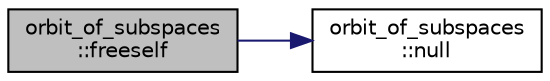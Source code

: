 digraph "orbit_of_subspaces::freeself"
{
  edge [fontname="Helvetica",fontsize="10",labelfontname="Helvetica",labelfontsize="10"];
  node [fontname="Helvetica",fontsize="10",shape=record];
  rankdir="LR";
  Node87 [label="orbit_of_subspaces\l::freeself",height=0.2,width=0.4,color="black", fillcolor="grey75", style="filled", fontcolor="black"];
  Node87 -> Node88 [color="midnightblue",fontsize="10",style="solid",fontname="Helvetica"];
  Node88 [label="orbit_of_subspaces\l::null",height=0.2,width=0.4,color="black", fillcolor="white", style="filled",URL="$d5/d64/classorbit__of__subspaces.html#a2171f35b76e2c067abf69d07e2bce04b"];
}
